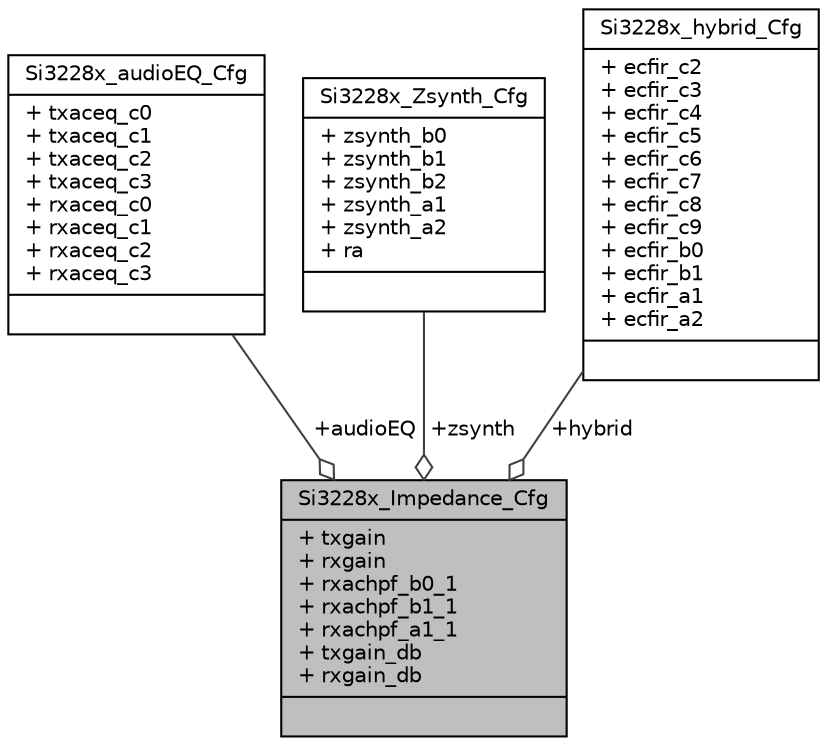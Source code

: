 digraph "Si3228x_Impedance_Cfg"
{
  edge [fontname="Helvetica",fontsize="10",labelfontname="Helvetica",labelfontsize="10"];
  node [fontname="Helvetica",fontsize="10",shape=record];
  Node1 [label="{Si3228x_Impedance_Cfg\n|+ txgain\l+ rxgain\l+ rxachpf_b0_1\l+ rxachpf_b1_1\l+ rxachpf_a1_1\l+ txgain_db\l+ rxgain_db\l|}",height=0.2,width=0.4,color="black", fillcolor="grey75", style="filled", fontcolor="black"];
  Node2 -> Node1 [color="grey25",fontsize="10",style="solid",label=" +audioEQ" ,arrowhead="odiamond",fontname="Helvetica"];
  Node2 [label="{Si3228x_audioEQ_Cfg\n|+ txaceq_c0\l+ txaceq_c1\l+ txaceq_c2\l+ txaceq_c3\l+ rxaceq_c0\l+ rxaceq_c1\l+ rxaceq_c2\l+ rxaceq_c3\l|}",height=0.2,width=0.4,color="black", fillcolor="white", style="filled",URL="$struct_si3228x__audio_e_q___cfg.html"];
  Node3 -> Node1 [color="grey25",fontsize="10",style="solid",label=" +zsynth" ,arrowhead="odiamond",fontname="Helvetica"];
  Node3 [label="{Si3228x_Zsynth_Cfg\n|+ zsynth_b0\l+ zsynth_b1\l+ zsynth_b2\l+ zsynth_a1\l+ zsynth_a2\l+ ra\l|}",height=0.2,width=0.4,color="black", fillcolor="white", style="filled",URL="$struct_si3228x___zsynth___cfg.html"];
  Node4 -> Node1 [color="grey25",fontsize="10",style="solid",label=" +hybrid" ,arrowhead="odiamond",fontname="Helvetica"];
  Node4 [label="{Si3228x_hybrid_Cfg\n|+ ecfir_c2\l+ ecfir_c3\l+ ecfir_c4\l+ ecfir_c5\l+ ecfir_c6\l+ ecfir_c7\l+ ecfir_c8\l+ ecfir_c9\l+ ecfir_b0\l+ ecfir_b1\l+ ecfir_a1\l+ ecfir_a2\l|}",height=0.2,width=0.4,color="black", fillcolor="white", style="filled",URL="$struct_si3228x__hybrid___cfg.html"];
}
